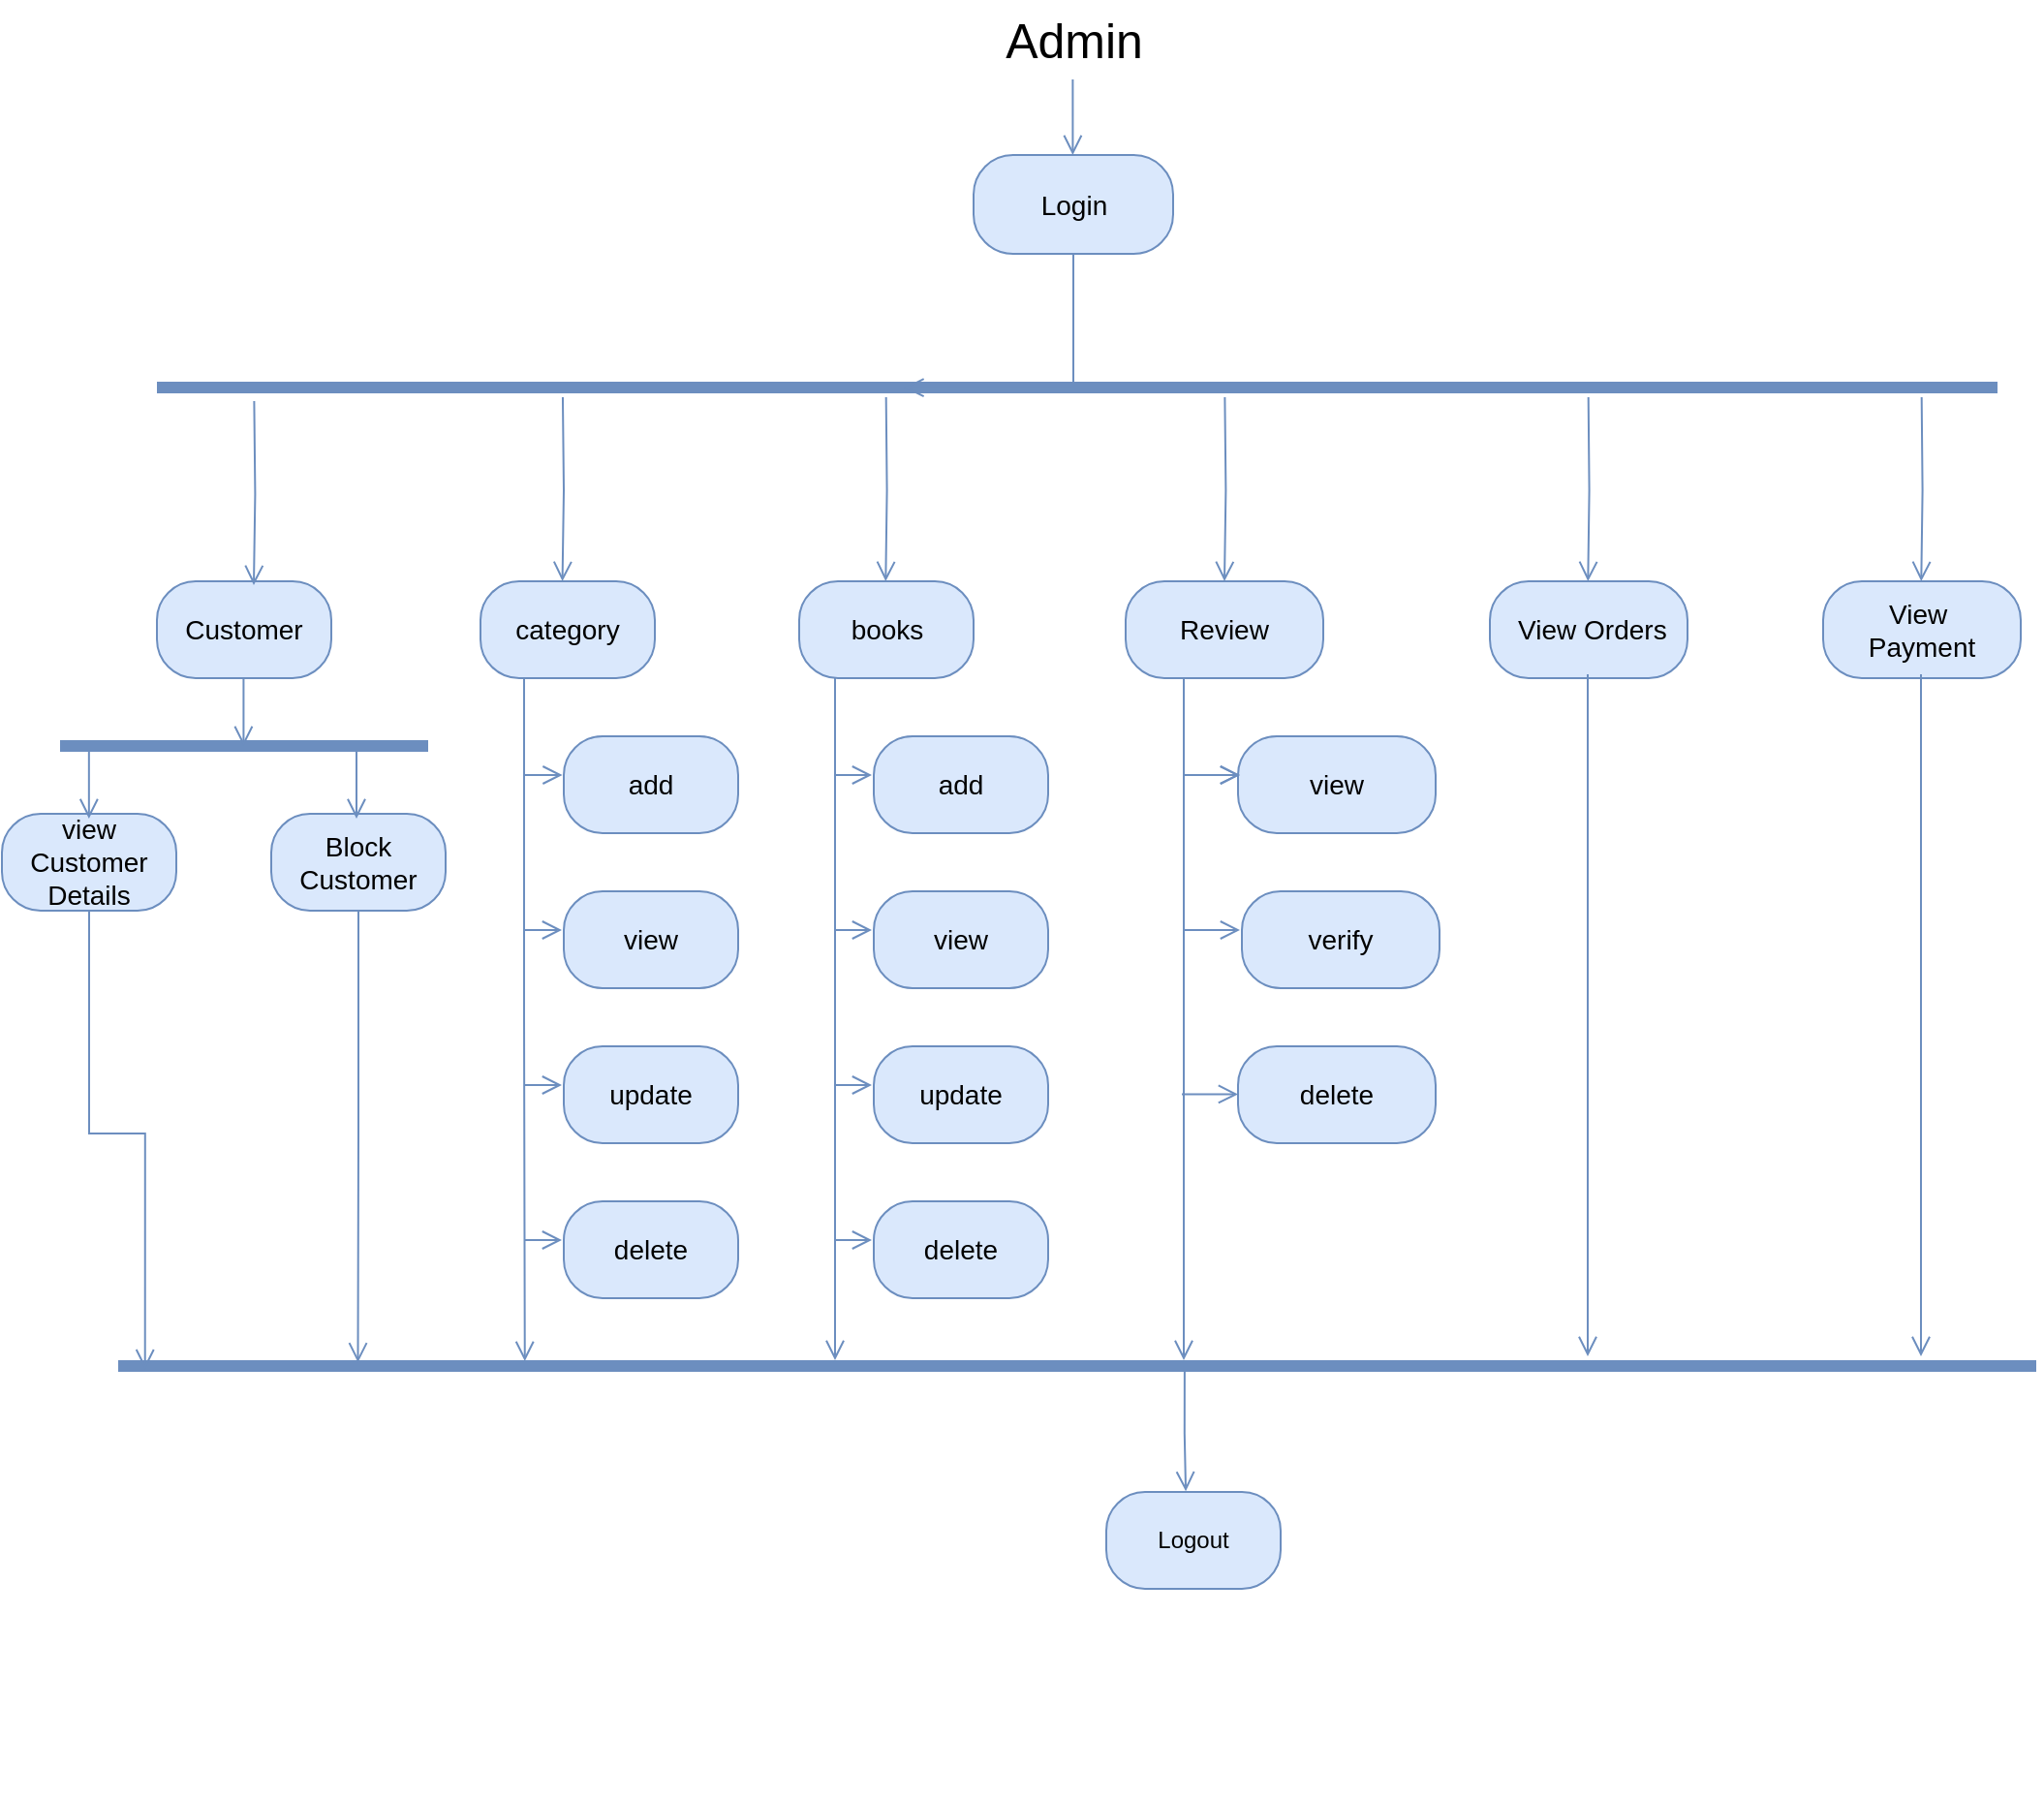 <mxfile version="22.0.2" type="device">
  <diagram name="Page-1" id="Sj07ARA41jCE1NBRt6u1">
    <mxGraphModel dx="1823" dy="877" grid="1" gridSize="10" guides="1" tooltips="1" connect="1" arrows="1" fold="1" page="1" pageScale="1" pageWidth="827" pageHeight="1169" math="0" shadow="0">
      <root>
        <mxCell id="0" />
        <mxCell id="1" parent="0" />
        <mxCell id="Ey2Ilw-SeUvDcQbxZ9TV-3" style="edgeStyle=orthogonalEdgeStyle;rounded=0;orthogonalLoop=1;jettySize=auto;html=1;exitX=0.5;exitY=1;exitDx=0;exitDy=0;fontFamily=Helvetica;fontSize=13;fillColor=#dae8fc;strokeColor=#6c8ebf;" parent="1" edge="1">
          <mxGeometry relative="1" as="geometry">
            <mxPoint x="782.5" y="1250" as="sourcePoint" />
            <mxPoint x="782.5" y="1250" as="targetPoint" />
          </mxGeometry>
        </mxCell>
        <mxCell id="Ey2Ilw-SeUvDcQbxZ9TV-6" value="&lt;font style=&quot;font-size: 14px;&quot;&gt;Login&lt;/font&gt;" style="rounded=1;whiteSpace=wrap;html=1;arcSize=40;fillColor=#dae8fc;strokeColor=#6c8ebf;" parent="1" vertex="1">
          <mxGeometry x="731.5" y="410" width="103" height="51" as="geometry" />
        </mxCell>
        <mxCell id="Ey2Ilw-SeUvDcQbxZ9TV-9" value="" style="shape=line;html=1;strokeWidth=6;strokeColor=#6c8ebf;fillColor=#dae8fc;" parent="1" vertex="1">
          <mxGeometry x="290" y="1030" width="990" height="10" as="geometry" />
        </mxCell>
        <mxCell id="Ey2Ilw-SeUvDcQbxZ9TV-10" value="" style="shape=line;html=1;strokeWidth=6;strokeColor=#6c8ebf;fillColor=#dae8fc;" parent="1" vertex="1">
          <mxGeometry x="310" y="525" width="950" height="10" as="geometry" />
        </mxCell>
        <mxCell id="Ey2Ilw-SeUvDcQbxZ9TV-16" value="&lt;span style=&quot;font-size: 14px;&quot;&gt;category&lt;/span&gt;" style="rounded=1;whiteSpace=wrap;html=1;arcSize=40;fillColor=#dae8fc;strokeColor=#6c8ebf;" parent="1" vertex="1">
          <mxGeometry x="477" y="630" width="90" height="50" as="geometry" />
        </mxCell>
        <mxCell id="Ey2Ilw-SeUvDcQbxZ9TV-17" value="&lt;div&gt;&lt;span style=&quot;font-size: 14px;&quot;&gt;&amp;nbsp;View Orders&lt;/span&gt;&lt;/div&gt;" style="rounded=1;whiteSpace=wrap;html=1;arcSize=40;fillColor=#dae8fc;strokeColor=#6c8ebf;" parent="1" vertex="1">
          <mxGeometry x="998" y="630" width="102" height="50" as="geometry" />
        </mxCell>
        <mxCell id="Ey2Ilw-SeUvDcQbxZ9TV-24" value="" style="edgeStyle=orthogonalEdgeStyle;html=1;verticalAlign=bottom;endArrow=open;endSize=8;strokeColor=#6c8ebf;rounded=0;fontSize=14;startArrow=none;fillColor=#dae8fc;entryX=0.5;entryY=0;entryDx=0;entryDy=0;" parent="1" target="Ey2Ilw-SeUvDcQbxZ9TV-73" edge="1">
          <mxGeometry relative="1" as="geometry">
            <mxPoint x="860.22" y="625" as="targetPoint" />
            <mxPoint x="861.19" y="535" as="sourcePoint" />
            <Array as="points" />
          </mxGeometry>
        </mxCell>
        <mxCell id="Ey2Ilw-SeUvDcQbxZ9TV-26" value="&lt;span style=&quot;font-size: 14px;&quot;&gt;books&lt;/span&gt;" style="rounded=1;whiteSpace=wrap;html=1;arcSize=40;fillColor=#dae8fc;strokeColor=#6c8ebf;" parent="1" vertex="1">
          <mxGeometry x="641.5" y="630" width="90" height="50" as="geometry" />
        </mxCell>
        <mxCell id="Ey2Ilw-SeUvDcQbxZ9TV-32" value="" style="edgeStyle=orthogonalEdgeStyle;html=1;verticalAlign=bottom;endArrow=open;endSize=8;strokeColor=#6c8ebf;rounded=0;fontSize=14;startArrow=none;fillColor=#dae8fc;exitX=0.5;exitY=1;exitDx=0;exitDy=0;entryX=0.406;entryY=0.508;entryDx=0;entryDy=0;entryPerimeter=0;" parent="1" source="Ey2Ilw-SeUvDcQbxZ9TV-6" target="Ey2Ilw-SeUvDcQbxZ9TV-10" edge="1">
          <mxGeometry relative="1" as="geometry">
            <mxPoint x="783" y="520" as="targetPoint" />
            <mxPoint x="782.71" y="480" as="sourcePoint" />
            <Array as="points">
              <mxPoint x="783" y="527" />
              <mxPoint x="783" y="527" />
            </Array>
          </mxGeometry>
        </mxCell>
        <mxCell id="Ey2Ilw-SeUvDcQbxZ9TV-33" value="" style="edgeStyle=orthogonalEdgeStyle;html=1;verticalAlign=bottom;endArrow=open;endSize=8;strokeColor=#6c8ebf;rounded=0;fontSize=14;startArrow=none;fillColor=#dae8fc;" parent="1" edge="1">
          <mxGeometry relative="1" as="geometry">
            <mxPoint x="782.71" y="410" as="targetPoint" />
            <mxPoint x="782.71" y="390" as="sourcePoint" />
            <Array as="points">
              <mxPoint x="782.71" y="371" />
            </Array>
          </mxGeometry>
        </mxCell>
        <mxCell id="Ey2Ilw-SeUvDcQbxZ9TV-67" value="" style="edgeStyle=orthogonalEdgeStyle;html=1;verticalAlign=bottom;endArrow=open;endSize=8;strokeColor=#6c8ebf;rounded=0;fontSize=14;startArrow=none;fillColor=#dae8fc;exitX=0.556;exitY=0.785;exitDx=0;exitDy=0;exitPerimeter=0;entryX=0.456;entryY=-0.007;entryDx=0;entryDy=0;entryPerimeter=0;" parent="1" source="Ey2Ilw-SeUvDcQbxZ9TV-9" target="Ey2Ilw-SeUvDcQbxZ9TV-68" edge="1">
          <mxGeometry relative="1" as="geometry">
            <mxPoint x="835.5" y="1100" as="targetPoint" />
            <mxPoint x="834.5" y="1040" as="sourcePoint" />
            <Array as="points" />
          </mxGeometry>
        </mxCell>
        <mxCell id="Ey2Ilw-SeUvDcQbxZ9TV-68" value="Logout" style="rounded=1;whiteSpace=wrap;html=1;arcSize=40;fillColor=#dae8fc;strokeColor=#6c8ebf;" parent="1" vertex="1">
          <mxGeometry x="800" y="1100" width="90" height="50" as="geometry" />
        </mxCell>
        <mxCell id="Ey2Ilw-SeUvDcQbxZ9TV-71" value="&lt;font style=&quot;font-size: 25px;&quot;&gt;Admin&lt;/font&gt;" style="text;html=1;align=center;verticalAlign=middle;resizable=0;points=[];autosize=1;strokeColor=none;fillColor=none;" parent="1" vertex="1">
          <mxGeometry x="738" y="330" width="90" height="40" as="geometry" />
        </mxCell>
        <mxCell id="Ey2Ilw-SeUvDcQbxZ9TV-72" value="&lt;span style=&quot;font-size: 14px;&quot;&gt;Customer&lt;/span&gt;" style="rounded=1;whiteSpace=wrap;html=1;arcSize=40;fillColor=#dae8fc;strokeColor=#6c8ebf;" parent="1" vertex="1">
          <mxGeometry x="310" y="630" width="90" height="50" as="geometry" />
        </mxCell>
        <mxCell id="Ey2Ilw-SeUvDcQbxZ9TV-73" value="&lt;div&gt;&lt;span style=&quot;font-size: 14px;&quot;&gt;Review&lt;/span&gt;&lt;/div&gt;" style="rounded=1;whiteSpace=wrap;html=1;arcSize=40;fillColor=#dae8fc;strokeColor=#6c8ebf;" parent="1" vertex="1">
          <mxGeometry x="810" y="630" width="102" height="50" as="geometry" />
        </mxCell>
        <mxCell id="Ey2Ilw-SeUvDcQbxZ9TV-74" value="&lt;div&gt;&lt;span style=&quot;font-size: 14px;&quot;&gt;View&amp;nbsp;&lt;/span&gt;&lt;/div&gt;&lt;div&gt;&lt;span style=&quot;font-size: 14px;&quot;&gt;Payment&lt;/span&gt;&lt;/div&gt;" style="rounded=1;whiteSpace=wrap;html=1;arcSize=40;fillColor=#dae8fc;strokeColor=#6c8ebf;" parent="1" vertex="1">
          <mxGeometry x="1170" y="630" width="102" height="50" as="geometry" />
        </mxCell>
        <mxCell id="Ey2Ilw-SeUvDcQbxZ9TV-75" value="&lt;span style=&quot;font-size: 14px;&quot;&gt;view Customer Details&lt;/span&gt;" style="rounded=1;whiteSpace=wrap;html=1;arcSize=40;fillColor=#dae8fc;strokeColor=#6c8ebf;" parent="1" vertex="1">
          <mxGeometry x="230" y="750" width="90" height="50" as="geometry" />
        </mxCell>
        <mxCell id="Ey2Ilw-SeUvDcQbxZ9TV-76" value="&lt;span style=&quot;font-size: 14px;&quot;&gt;Block Customer&lt;/span&gt;" style="rounded=1;whiteSpace=wrap;html=1;arcSize=40;fillColor=#dae8fc;strokeColor=#6c8ebf;" parent="1" vertex="1">
          <mxGeometry x="369" y="750" width="90" height="50" as="geometry" />
        </mxCell>
        <mxCell id="Ey2Ilw-SeUvDcQbxZ9TV-77" value="&lt;span style=&quot;font-size: 14px;&quot;&gt;add&lt;/span&gt;" style="rounded=1;whiteSpace=wrap;html=1;arcSize=40;fillColor=#dae8fc;strokeColor=#6c8ebf;" parent="1" vertex="1">
          <mxGeometry x="520" y="710" width="90" height="50" as="geometry" />
        </mxCell>
        <mxCell id="Ey2Ilw-SeUvDcQbxZ9TV-78" value="&lt;span style=&quot;font-size: 14px;&quot;&gt;view&lt;/span&gt;" style="rounded=1;whiteSpace=wrap;html=1;arcSize=40;fillColor=#dae8fc;strokeColor=#6c8ebf;" parent="1" vertex="1">
          <mxGeometry x="520" y="790" width="90" height="50" as="geometry" />
        </mxCell>
        <mxCell id="Ey2Ilw-SeUvDcQbxZ9TV-79" value="&lt;span style=&quot;font-size: 14px;&quot;&gt;update&lt;/span&gt;" style="rounded=1;whiteSpace=wrap;html=1;arcSize=40;fillColor=#dae8fc;strokeColor=#6c8ebf;" parent="1" vertex="1">
          <mxGeometry x="520" y="870" width="90" height="50" as="geometry" />
        </mxCell>
        <mxCell id="Ey2Ilw-SeUvDcQbxZ9TV-80" value="&lt;span style=&quot;font-size: 14px;&quot;&gt;delete&lt;/span&gt;" style="rounded=1;whiteSpace=wrap;html=1;arcSize=40;fillColor=#dae8fc;strokeColor=#6c8ebf;" parent="1" vertex="1">
          <mxGeometry x="520" y="950" width="90" height="50" as="geometry" />
        </mxCell>
        <mxCell id="Ey2Ilw-SeUvDcQbxZ9TV-81" value="&lt;span style=&quot;font-size: 14px;&quot;&gt;add&lt;/span&gt;" style="rounded=1;whiteSpace=wrap;html=1;arcSize=40;fillColor=#dae8fc;strokeColor=#6c8ebf;" parent="1" vertex="1">
          <mxGeometry x="680" y="710" width="90" height="50" as="geometry" />
        </mxCell>
        <mxCell id="Ey2Ilw-SeUvDcQbxZ9TV-82" value="&lt;span style=&quot;font-size: 14px;&quot;&gt;update&lt;/span&gt;" style="rounded=1;whiteSpace=wrap;html=1;arcSize=40;fillColor=#dae8fc;strokeColor=#6c8ebf;" parent="1" vertex="1">
          <mxGeometry x="680" y="870" width="90" height="50" as="geometry" />
        </mxCell>
        <mxCell id="Ey2Ilw-SeUvDcQbxZ9TV-83" value="&lt;span style=&quot;font-size: 14px;&quot;&gt;delete&lt;/span&gt;" style="rounded=1;whiteSpace=wrap;html=1;arcSize=40;fillColor=#dae8fc;strokeColor=#6c8ebf;" parent="1" vertex="1">
          <mxGeometry x="680" y="950" width="90" height="50" as="geometry" />
        </mxCell>
        <mxCell id="Ey2Ilw-SeUvDcQbxZ9TV-84" value="&lt;span style=&quot;font-size: 14px;&quot;&gt;view&lt;/span&gt;" style="rounded=1;whiteSpace=wrap;html=1;arcSize=40;fillColor=#dae8fc;strokeColor=#6c8ebf;" parent="1" vertex="1">
          <mxGeometry x="680" y="790" width="90" height="50" as="geometry" />
        </mxCell>
        <mxCell id="Ey2Ilw-SeUvDcQbxZ9TV-85" value="&lt;div&gt;&lt;span style=&quot;font-size: 14px;&quot;&gt;view&lt;/span&gt;&lt;/div&gt;" style="rounded=1;whiteSpace=wrap;html=1;arcSize=40;fillColor=#dae8fc;strokeColor=#6c8ebf;" parent="1" vertex="1">
          <mxGeometry x="868" y="710" width="102" height="50" as="geometry" />
        </mxCell>
        <mxCell id="Ey2Ilw-SeUvDcQbxZ9TV-88" value="&lt;div&gt;&lt;span style=&quot;font-size: 14px;&quot;&gt;verify&lt;/span&gt;&lt;/div&gt;" style="rounded=1;whiteSpace=wrap;html=1;arcSize=40;fillColor=#dae8fc;strokeColor=#6c8ebf;" parent="1" vertex="1">
          <mxGeometry x="870" y="790" width="102" height="50" as="geometry" />
        </mxCell>
        <mxCell id="Ey2Ilw-SeUvDcQbxZ9TV-90" value="" style="edgeStyle=orthogonalEdgeStyle;html=1;verticalAlign=bottom;endArrow=open;endSize=8;strokeColor=#6c8ebf;rounded=0;fontSize=14;startArrow=none;fillColor=#dae8fc;entryX=0.5;entryY=0;entryDx=0;entryDy=0;" parent="1" edge="1">
          <mxGeometry relative="1" as="geometry">
            <mxPoint x="360" y="632" as="targetPoint" />
            <mxPoint x="360.19" y="537" as="sourcePoint" />
            <Array as="points" />
          </mxGeometry>
        </mxCell>
        <mxCell id="Ey2Ilw-SeUvDcQbxZ9TV-91" value="" style="edgeStyle=orthogonalEdgeStyle;html=1;verticalAlign=bottom;endArrow=open;endSize=8;strokeColor=#6c8ebf;rounded=0;fontSize=14;startArrow=none;fillColor=#dae8fc;entryX=0.5;entryY=0;entryDx=0;entryDy=0;" parent="1" edge="1">
          <mxGeometry relative="1" as="geometry">
            <mxPoint x="519.29" y="630" as="targetPoint" />
            <mxPoint x="519.48" y="535" as="sourcePoint" />
            <Array as="points" />
          </mxGeometry>
        </mxCell>
        <mxCell id="Ey2Ilw-SeUvDcQbxZ9TV-92" value="" style="edgeStyle=orthogonalEdgeStyle;html=1;verticalAlign=bottom;endArrow=open;endSize=8;strokeColor=#6c8ebf;rounded=0;fontSize=14;startArrow=none;fillColor=#dae8fc;entryX=0.5;entryY=0;entryDx=0;entryDy=0;" parent="1" edge="1">
          <mxGeometry relative="1" as="geometry">
            <mxPoint x="686.15" y="630" as="targetPoint" />
            <mxPoint x="686.34" y="535" as="sourcePoint" />
            <Array as="points" />
          </mxGeometry>
        </mxCell>
        <mxCell id="Ey2Ilw-SeUvDcQbxZ9TV-93" value="" style="edgeStyle=orthogonalEdgeStyle;html=1;verticalAlign=bottom;endArrow=open;endSize=8;strokeColor=#6c8ebf;rounded=0;fontSize=14;startArrow=none;fillColor=#dae8fc;entryX=0.5;entryY=0;entryDx=0;entryDy=0;" parent="1" edge="1">
          <mxGeometry relative="1" as="geometry">
            <mxPoint x="1048.65" y="630" as="targetPoint" />
            <mxPoint x="1048.84" y="535" as="sourcePoint" />
            <Array as="points" />
          </mxGeometry>
        </mxCell>
        <mxCell id="Ey2Ilw-SeUvDcQbxZ9TV-94" value="" style="edgeStyle=orthogonalEdgeStyle;html=1;verticalAlign=bottom;endArrow=open;endSize=8;strokeColor=#6c8ebf;rounded=0;fontSize=14;startArrow=none;fillColor=#dae8fc;entryX=0.5;entryY=0;entryDx=0;entryDy=0;" parent="1" edge="1">
          <mxGeometry relative="1" as="geometry">
            <mxPoint x="1220.65" y="630" as="targetPoint" />
            <mxPoint x="1220.84" y="535" as="sourcePoint" />
            <Array as="points" />
          </mxGeometry>
        </mxCell>
        <mxCell id="Ey2Ilw-SeUvDcQbxZ9TV-100" value="" style="shape=line;html=1;strokeWidth=6;strokeColor=#6c8ebf;fillColor=#dae8fc;" parent="1" vertex="1">
          <mxGeometry x="260" y="710" width="190" height="10" as="geometry" />
        </mxCell>
        <mxCell id="Ey2Ilw-SeUvDcQbxZ9TV-101" value="" style="edgeStyle=orthogonalEdgeStyle;html=1;verticalAlign=bottom;endArrow=open;endSize=8;strokeColor=#6c8ebf;rounded=0;fontSize=14;startArrow=none;fillColor=#dae8fc;entryX=0.5;entryY=0;entryDx=0;entryDy=0;" parent="1" edge="1">
          <mxGeometry relative="1" as="geometry">
            <mxPoint x="354.71" y="715" as="targetPoint" />
            <mxPoint x="354.71" y="680" as="sourcePoint" />
            <Array as="points" />
          </mxGeometry>
        </mxCell>
        <mxCell id="Ey2Ilw-SeUvDcQbxZ9TV-102" value="" style="edgeStyle=orthogonalEdgeStyle;html=1;verticalAlign=bottom;endArrow=open;endSize=8;strokeColor=#6c8ebf;rounded=0;fontSize=14;startArrow=none;fillColor=#dae8fc;entryX=0.5;entryY=0;entryDx=0;entryDy=0;" parent="1" edge="1">
          <mxGeometry relative="1" as="geometry">
            <mxPoint x="413" y="752.5" as="targetPoint" />
            <mxPoint x="413" y="717.5" as="sourcePoint" />
            <Array as="points" />
          </mxGeometry>
        </mxCell>
        <mxCell id="Ey2Ilw-SeUvDcQbxZ9TV-103" value="" style="edgeStyle=orthogonalEdgeStyle;html=1;verticalAlign=bottom;endArrow=open;endSize=8;strokeColor=#6c8ebf;rounded=0;fontSize=14;startArrow=none;fillColor=#dae8fc;entryX=0.5;entryY=0;entryDx=0;entryDy=0;" parent="1" edge="1">
          <mxGeometry relative="1" as="geometry">
            <mxPoint x="274.92" y="752.5" as="targetPoint" />
            <mxPoint x="274.92" y="717.5" as="sourcePoint" />
            <Array as="points" />
          </mxGeometry>
        </mxCell>
        <mxCell id="Ey2Ilw-SeUvDcQbxZ9TV-104" value="" style="edgeStyle=orthogonalEdgeStyle;html=1;verticalAlign=bottom;endArrow=open;endSize=8;strokeColor=#6c8ebf;rounded=0;fontSize=14;startArrow=none;fillColor=#dae8fc;exitX=0.25;exitY=1;exitDx=0;exitDy=0;entryX=0.212;entryY=0.247;entryDx=0;entryDy=0;entryPerimeter=0;" parent="1" source="Ey2Ilw-SeUvDcQbxZ9TV-16" target="Ey2Ilw-SeUvDcQbxZ9TV-9" edge="1">
          <mxGeometry relative="1" as="geometry">
            <mxPoint x="500" y="960" as="targetPoint" />
            <mxPoint x="500" y="790" as="sourcePoint" />
            <Array as="points" />
          </mxGeometry>
        </mxCell>
        <mxCell id="Ey2Ilw-SeUvDcQbxZ9TV-107" value="" style="edgeStyle=orthogonalEdgeStyle;html=1;verticalAlign=bottom;endArrow=open;endSize=8;strokeColor=#6c8ebf;rounded=0;fontSize=14;startArrow=none;fillColor=#dae8fc;entryX=-0.008;entryY=0.406;entryDx=0;entryDy=0;entryPerimeter=0;" parent="1" target="Ey2Ilw-SeUvDcQbxZ9TV-77" edge="1">
          <mxGeometry relative="1" as="geometry">
            <mxPoint x="511.476" y="803" as="targetPoint" />
            <mxPoint x="500" y="730" as="sourcePoint" />
            <Array as="points" />
          </mxGeometry>
        </mxCell>
        <mxCell id="Ey2Ilw-SeUvDcQbxZ9TV-108" value="" style="edgeStyle=orthogonalEdgeStyle;html=1;verticalAlign=bottom;endArrow=open;endSize=8;strokeColor=#6c8ebf;rounded=0;fontSize=14;startArrow=none;fillColor=#dae8fc;entryX=-0.008;entryY=0.406;entryDx=0;entryDy=0;entryPerimeter=0;" parent="1" edge="1">
          <mxGeometry relative="1" as="geometry">
            <mxPoint x="519" y="810" as="targetPoint" />
            <mxPoint x="500" y="810" as="sourcePoint" />
            <Array as="points" />
          </mxGeometry>
        </mxCell>
        <mxCell id="Ey2Ilw-SeUvDcQbxZ9TV-109" value="" style="edgeStyle=orthogonalEdgeStyle;html=1;verticalAlign=bottom;endArrow=open;endSize=8;strokeColor=#6c8ebf;rounded=0;fontSize=14;startArrow=none;fillColor=#dae8fc;entryX=-0.008;entryY=0.406;entryDx=0;entryDy=0;entryPerimeter=0;" parent="1" edge="1">
          <mxGeometry relative="1" as="geometry">
            <mxPoint x="519" y="890" as="targetPoint" />
            <mxPoint x="500" y="890" as="sourcePoint" />
            <Array as="points" />
          </mxGeometry>
        </mxCell>
        <mxCell id="Ey2Ilw-SeUvDcQbxZ9TV-110" value="" style="edgeStyle=orthogonalEdgeStyle;html=1;verticalAlign=bottom;endArrow=open;endSize=8;strokeColor=#6c8ebf;rounded=0;fontSize=14;startArrow=none;fillColor=#dae8fc;entryX=-0.008;entryY=0.406;entryDx=0;entryDy=0;entryPerimeter=0;" parent="1" edge="1">
          <mxGeometry relative="1" as="geometry">
            <mxPoint x="519" y="970" as="targetPoint" />
            <mxPoint x="500" y="970" as="sourcePoint" />
            <Array as="points" />
          </mxGeometry>
        </mxCell>
        <mxCell id="Ey2Ilw-SeUvDcQbxZ9TV-111" value="" style="edgeStyle=orthogonalEdgeStyle;html=1;verticalAlign=bottom;endArrow=open;endSize=8;strokeColor=#6c8ebf;rounded=0;fontSize=14;startArrow=none;fillColor=#dae8fc;exitX=0.25;exitY=1;exitDx=0;exitDy=0;entryX=0.212;entryY=0.247;entryDx=0;entryDy=0;entryPerimeter=0;" parent="1" edge="1">
          <mxGeometry relative="1" as="geometry">
            <mxPoint x="660" y="1032" as="targetPoint" />
            <mxPoint x="660" y="680" as="sourcePoint" />
            <Array as="points" />
          </mxGeometry>
        </mxCell>
        <mxCell id="Ey2Ilw-SeUvDcQbxZ9TV-112" value="" style="edgeStyle=orthogonalEdgeStyle;html=1;verticalAlign=bottom;endArrow=open;endSize=8;strokeColor=#6c8ebf;rounded=0;fontSize=14;startArrow=none;fillColor=#dae8fc;exitX=0.25;exitY=1;exitDx=0;exitDy=0;entryX=0.212;entryY=0.247;entryDx=0;entryDy=0;entryPerimeter=0;" parent="1" edge="1">
          <mxGeometry relative="1" as="geometry">
            <mxPoint x="840" y="1032" as="targetPoint" />
            <mxPoint x="840" y="680" as="sourcePoint" />
            <Array as="points" />
          </mxGeometry>
        </mxCell>
        <mxCell id="Ey2Ilw-SeUvDcQbxZ9TV-113" value="" style="edgeStyle=orthogonalEdgeStyle;html=1;verticalAlign=bottom;endArrow=open;endSize=8;strokeColor=#6c8ebf;rounded=0;fontSize=14;startArrow=none;fillColor=#dae8fc;exitX=0.25;exitY=1;exitDx=0;exitDy=0;entryX=0.212;entryY=0.247;entryDx=0;entryDy=0;entryPerimeter=0;" parent="1" edge="1">
          <mxGeometry relative="1" as="geometry">
            <mxPoint x="1048.5" y="1030" as="targetPoint" />
            <mxPoint x="1048.5" y="678" as="sourcePoint" />
            <Array as="points" />
          </mxGeometry>
        </mxCell>
        <mxCell id="Ey2Ilw-SeUvDcQbxZ9TV-114" value="" style="edgeStyle=orthogonalEdgeStyle;html=1;verticalAlign=bottom;endArrow=open;endSize=8;strokeColor=#6c8ebf;rounded=0;fontSize=14;startArrow=none;fillColor=#dae8fc;exitX=0.25;exitY=1;exitDx=0;exitDy=0;entryX=0.212;entryY=0.247;entryDx=0;entryDy=0;entryPerimeter=0;" parent="1" edge="1">
          <mxGeometry relative="1" as="geometry">
            <mxPoint x="1220.5" y="1030" as="targetPoint" />
            <mxPoint x="1220.5" y="678" as="sourcePoint" />
            <Array as="points" />
          </mxGeometry>
        </mxCell>
        <mxCell id="Ey2Ilw-SeUvDcQbxZ9TV-115" value="" style="edgeStyle=orthogonalEdgeStyle;html=1;verticalAlign=bottom;endArrow=open;endSize=8;strokeColor=#6c8ebf;rounded=0;fontSize=14;startArrow=none;fillColor=#dae8fc;entryX=-0.008;entryY=0.406;entryDx=0;entryDy=0;entryPerimeter=0;" parent="1" edge="1">
          <mxGeometry relative="1" as="geometry">
            <mxPoint x="679" y="730" as="targetPoint" />
            <mxPoint x="660" y="730" as="sourcePoint" />
            <Array as="points" />
          </mxGeometry>
        </mxCell>
        <mxCell id="Ey2Ilw-SeUvDcQbxZ9TV-116" value="" style="edgeStyle=orthogonalEdgeStyle;html=1;verticalAlign=bottom;endArrow=open;endSize=8;strokeColor=#6c8ebf;rounded=0;fontSize=14;startArrow=none;fillColor=#dae8fc;entryX=-0.008;entryY=0.406;entryDx=0;entryDy=0;entryPerimeter=0;" parent="1" edge="1">
          <mxGeometry relative="1" as="geometry">
            <mxPoint x="679" y="810" as="targetPoint" />
            <mxPoint x="660" y="810" as="sourcePoint" />
            <Array as="points" />
          </mxGeometry>
        </mxCell>
        <mxCell id="Ey2Ilw-SeUvDcQbxZ9TV-118" value="" style="edgeStyle=orthogonalEdgeStyle;html=1;verticalAlign=bottom;endArrow=open;endSize=8;strokeColor=#6c8ebf;rounded=0;fontSize=14;startArrow=none;fillColor=#dae8fc;entryX=-0.008;entryY=0.406;entryDx=0;entryDy=0;entryPerimeter=0;" parent="1" edge="1">
          <mxGeometry relative="1" as="geometry">
            <mxPoint x="679" y="890" as="targetPoint" />
            <mxPoint x="660" y="890" as="sourcePoint" />
            <Array as="points" />
          </mxGeometry>
        </mxCell>
        <mxCell id="Ey2Ilw-SeUvDcQbxZ9TV-119" value="" style="edgeStyle=orthogonalEdgeStyle;html=1;verticalAlign=bottom;endArrow=open;endSize=8;strokeColor=#6c8ebf;rounded=0;fontSize=14;startArrow=none;fillColor=#dae8fc;entryX=-0.008;entryY=0.406;entryDx=0;entryDy=0;entryPerimeter=0;" parent="1" edge="1">
          <mxGeometry relative="1" as="geometry">
            <mxPoint x="679" y="970" as="targetPoint" />
            <mxPoint x="660" y="970" as="sourcePoint" />
            <Array as="points" />
          </mxGeometry>
        </mxCell>
        <mxCell id="Ey2Ilw-SeUvDcQbxZ9TV-120" value="" style="edgeStyle=orthogonalEdgeStyle;html=1;verticalAlign=bottom;endArrow=open;endSize=8;strokeColor=#6c8ebf;rounded=0;fontSize=14;startArrow=none;fillColor=#dae8fc;entryX=-0.008;entryY=0.406;entryDx=0;entryDy=0;entryPerimeter=0;" parent="1" edge="1">
          <mxGeometry relative="1" as="geometry">
            <mxPoint x="869" y="730" as="targetPoint" />
            <mxPoint x="840" y="730" as="sourcePoint" />
            <Array as="points" />
          </mxGeometry>
        </mxCell>
        <mxCell id="Ey2Ilw-SeUvDcQbxZ9TV-121" value="" style="edgeStyle=orthogonalEdgeStyle;html=1;verticalAlign=bottom;endArrow=open;endSize=8;strokeColor=#6c8ebf;rounded=0;fontSize=14;startArrow=none;fillColor=#dae8fc;entryX=-0.008;entryY=0.406;entryDx=0;entryDy=0;entryPerimeter=0;" parent="1" edge="1">
          <mxGeometry relative="1" as="geometry">
            <mxPoint x="869" y="730" as="targetPoint" />
            <mxPoint x="850" y="730" as="sourcePoint" />
            <Array as="points" />
          </mxGeometry>
        </mxCell>
        <mxCell id="Ey2Ilw-SeUvDcQbxZ9TV-122" value="" style="edgeStyle=orthogonalEdgeStyle;html=1;verticalAlign=bottom;endArrow=open;endSize=8;strokeColor=#6c8ebf;rounded=0;fontSize=14;startArrow=none;fillColor=#dae8fc;entryX=-0.008;entryY=0.406;entryDx=0;entryDy=0;entryPerimeter=0;" parent="1" edge="1">
          <mxGeometry relative="1" as="geometry">
            <mxPoint x="869" y="810" as="targetPoint" />
            <mxPoint x="840" y="810" as="sourcePoint" />
            <Array as="points" />
          </mxGeometry>
        </mxCell>
        <mxCell id="Ey2Ilw-SeUvDcQbxZ9TV-123" value="" style="edgeStyle=orthogonalEdgeStyle;html=1;verticalAlign=bottom;endArrow=open;endSize=8;strokeColor=#6c8ebf;rounded=0;fontSize=14;startArrow=none;fillColor=#dae8fc;exitX=0.5;exitY=1;exitDx=0;exitDy=0;entryX=0.014;entryY=0.661;entryDx=0;entryDy=0;entryPerimeter=0;" parent="1" source="Ey2Ilw-SeUvDcQbxZ9TV-75" target="Ey2Ilw-SeUvDcQbxZ9TV-9" edge="1">
          <mxGeometry relative="1" as="geometry">
            <mxPoint x="270" y="1040" as="targetPoint" />
            <mxPoint x="260" y="870" as="sourcePoint" />
            <Array as="points" />
          </mxGeometry>
        </mxCell>
        <mxCell id="Ey2Ilw-SeUvDcQbxZ9TV-125" value="" style="edgeStyle=orthogonalEdgeStyle;html=1;verticalAlign=bottom;endArrow=open;endSize=8;strokeColor=#6c8ebf;rounded=0;fontSize=14;startArrow=none;fillColor=#dae8fc;exitX=0.5;exitY=1;exitDx=0;exitDy=0;entryX=0.125;entryY=0.318;entryDx=0;entryDy=0;entryPerimeter=0;" parent="1" source="Ey2Ilw-SeUvDcQbxZ9TV-76" target="Ey2Ilw-SeUvDcQbxZ9TV-9" edge="1">
          <mxGeometry relative="1" as="geometry">
            <mxPoint x="429" y="1097" as="targetPoint" />
            <mxPoint x="400" y="860" as="sourcePoint" />
            <Array as="points" />
          </mxGeometry>
        </mxCell>
        <mxCell id="MQb6_mDJyoumXpXW76tA-1" value="&lt;div&gt;&lt;span style=&quot;font-size: 14px;&quot;&gt;delete&lt;/span&gt;&lt;/div&gt;" style="rounded=1;whiteSpace=wrap;html=1;arcSize=40;fillColor=#dae8fc;strokeColor=#6c8ebf;" vertex="1" parent="1">
          <mxGeometry x="868" y="870" width="102" height="50" as="geometry" />
        </mxCell>
        <mxCell id="MQb6_mDJyoumXpXW76tA-2" value="" style="edgeStyle=orthogonalEdgeStyle;html=1;verticalAlign=bottom;endArrow=open;endSize=8;strokeColor=#6c8ebf;rounded=0;fontSize=14;startArrow=none;fillColor=#dae8fc;entryX=-0.008;entryY=0.406;entryDx=0;entryDy=0;entryPerimeter=0;" edge="1" parent="1">
          <mxGeometry relative="1" as="geometry">
            <mxPoint x="868" y="894.71" as="targetPoint" />
            <mxPoint x="839" y="894.71" as="sourcePoint" />
            <Array as="points" />
          </mxGeometry>
        </mxCell>
      </root>
    </mxGraphModel>
  </diagram>
</mxfile>
